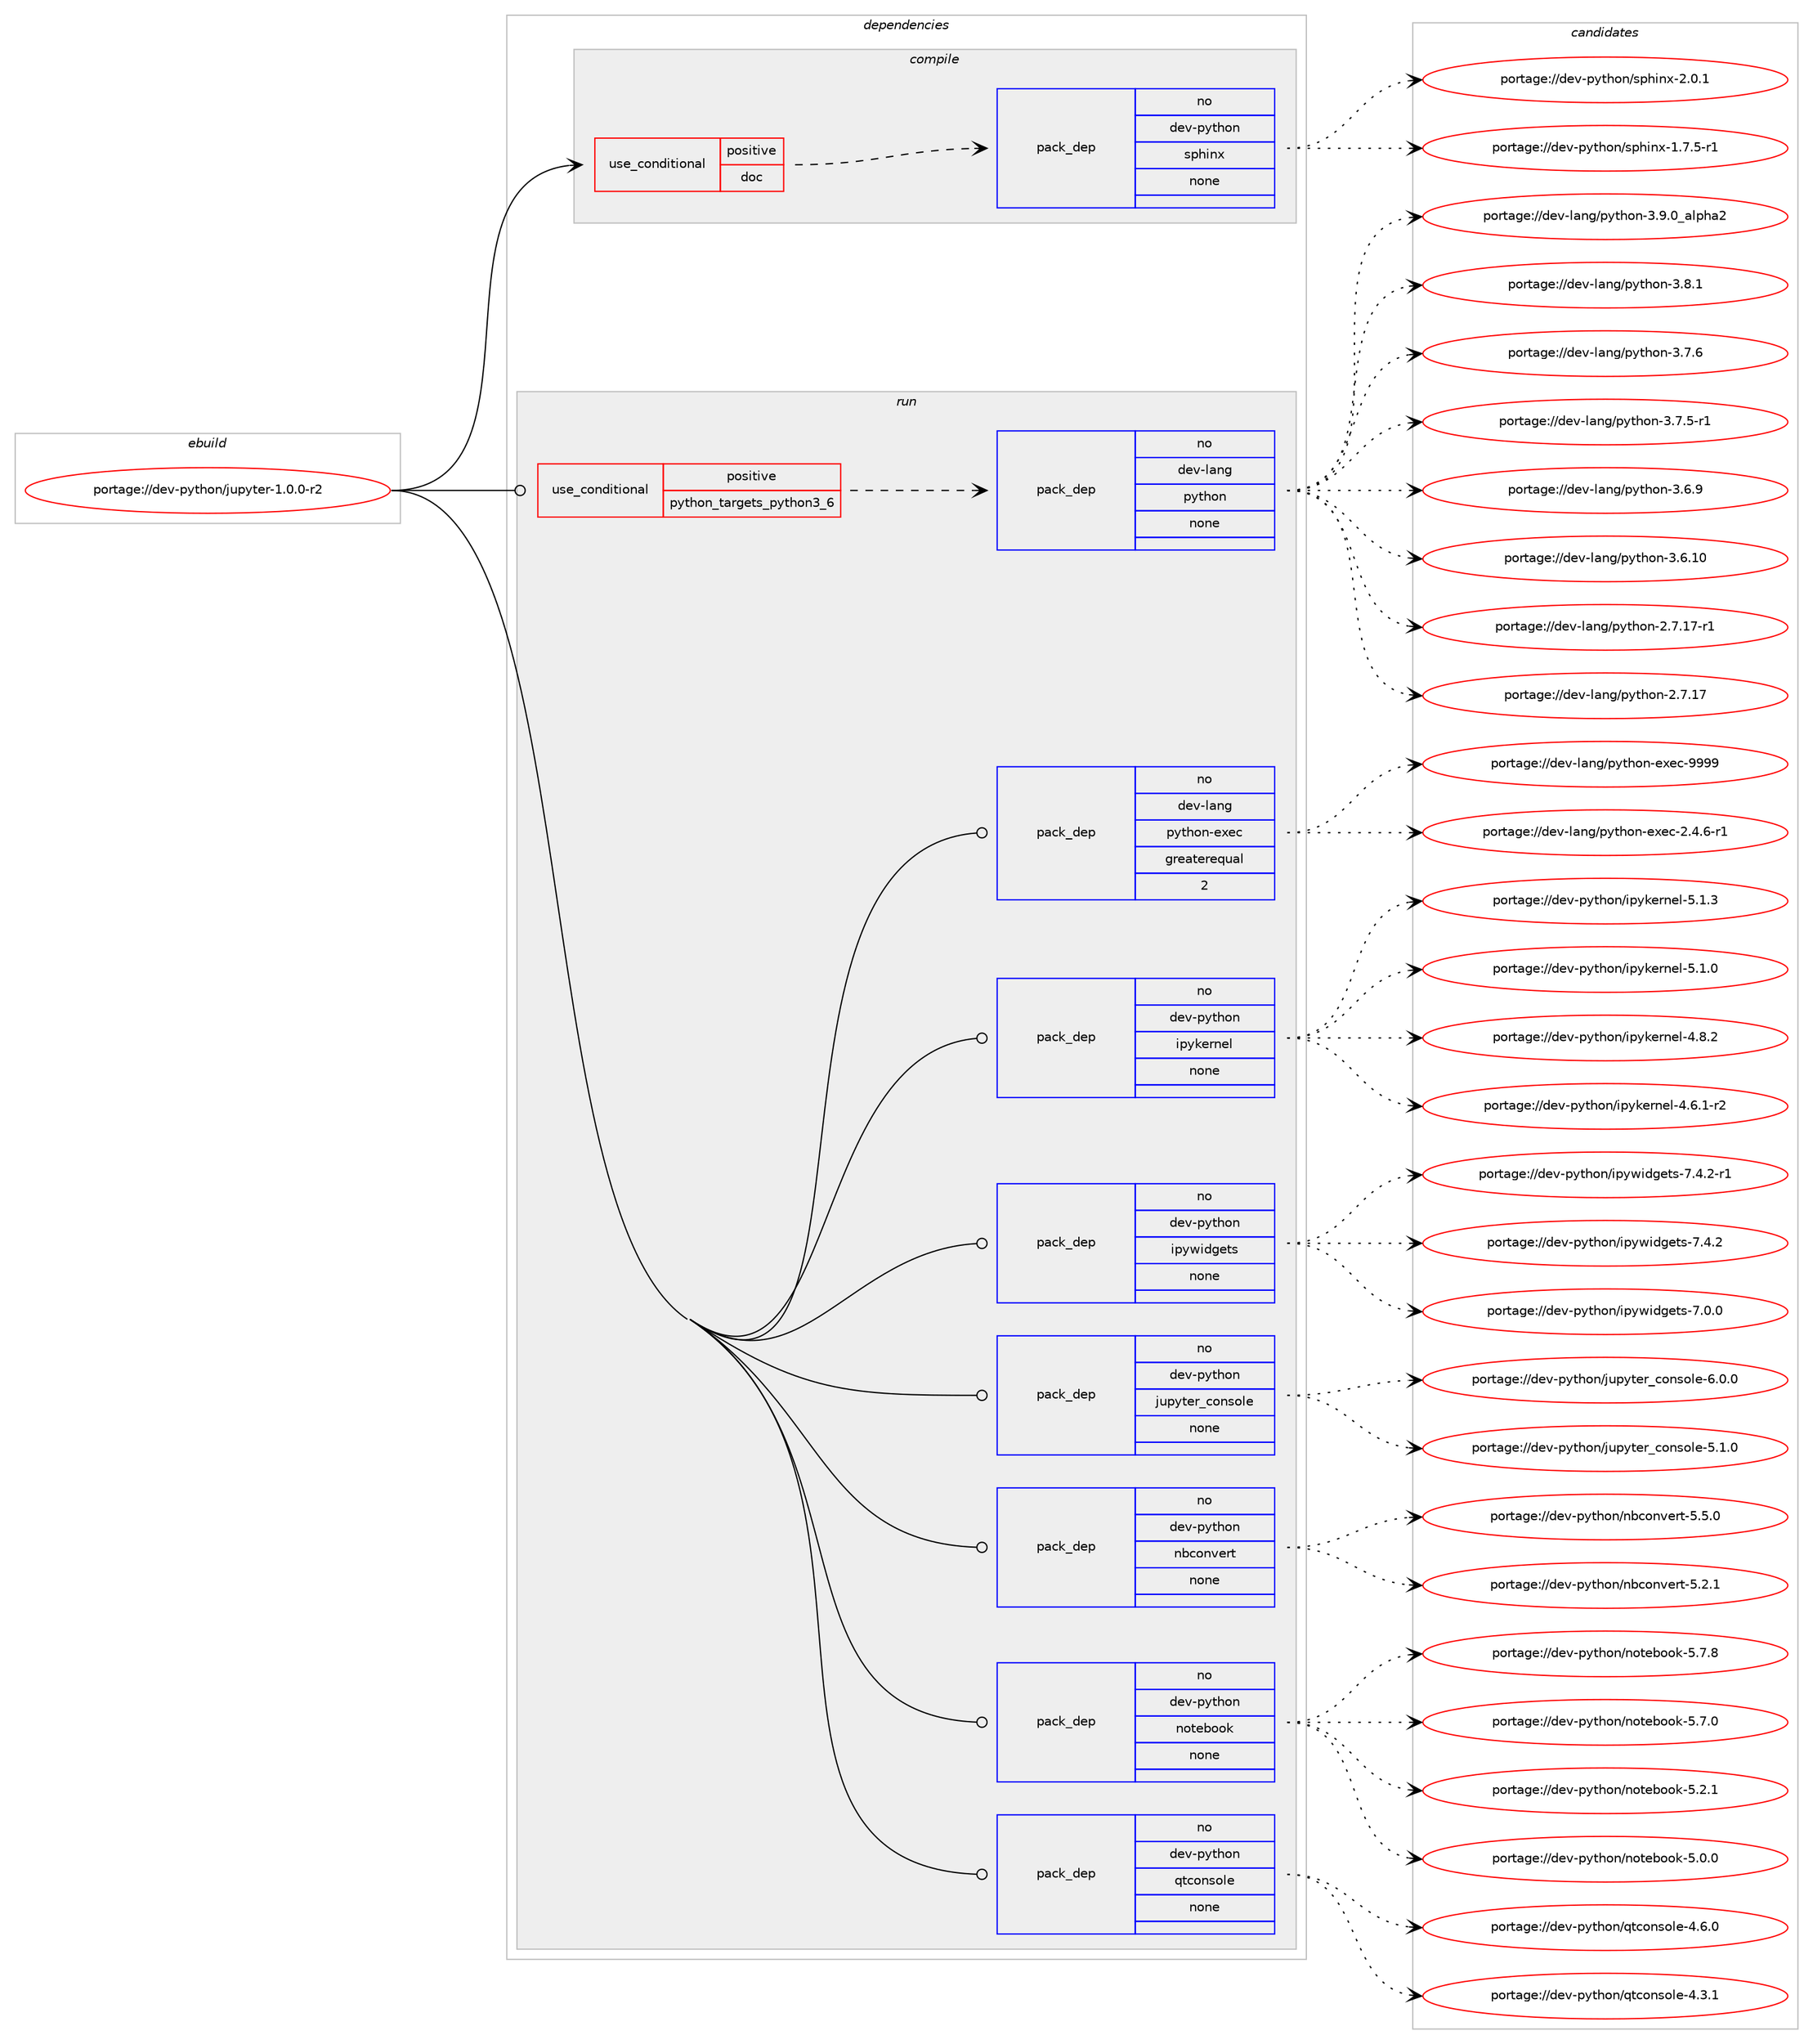 digraph prolog {

# *************
# Graph options
# *************

newrank=true;
concentrate=true;
compound=true;
graph [rankdir=LR,fontname=Helvetica,fontsize=10,ranksep=1.5];#, ranksep=2.5, nodesep=0.2];
edge  [arrowhead=vee];
node  [fontname=Helvetica,fontsize=10];

# **********
# The ebuild
# **********

subgraph cluster_leftcol {
color=gray;
label=<<i>ebuild</i>>;
id [label="portage://dev-python/jupyter-1.0.0-r2", color=red, width=4, href="../dev-python/jupyter-1.0.0-r2.svg"];
}

# ****************
# The dependencies
# ****************

subgraph cluster_midcol {
color=gray;
label=<<i>dependencies</i>>;
subgraph cluster_compile {
fillcolor="#eeeeee";
style=filled;
label=<<i>compile</i>>;
subgraph cond113844 {
dependency453529 [label=<<TABLE BORDER="0" CELLBORDER="1" CELLSPACING="0" CELLPADDING="4"><TR><TD ROWSPAN="3" CELLPADDING="10">use_conditional</TD></TR><TR><TD>positive</TD></TR><TR><TD>doc</TD></TR></TABLE>>, shape=none, color=red];
subgraph pack334703 {
dependency453530 [label=<<TABLE BORDER="0" CELLBORDER="1" CELLSPACING="0" CELLPADDING="4" WIDTH="220"><TR><TD ROWSPAN="6" CELLPADDING="30">pack_dep</TD></TR><TR><TD WIDTH="110">no</TD></TR><TR><TD>dev-python</TD></TR><TR><TD>sphinx</TD></TR><TR><TD>none</TD></TR><TR><TD></TD></TR></TABLE>>, shape=none, color=blue];
}
dependency453529:e -> dependency453530:w [weight=20,style="dashed",arrowhead="vee"];
}
id:e -> dependency453529:w [weight=20,style="solid",arrowhead="vee"];
}
subgraph cluster_compileandrun {
fillcolor="#eeeeee";
style=filled;
label=<<i>compile and run</i>>;
}
subgraph cluster_run {
fillcolor="#eeeeee";
style=filled;
label=<<i>run</i>>;
subgraph cond113845 {
dependency453531 [label=<<TABLE BORDER="0" CELLBORDER="1" CELLSPACING="0" CELLPADDING="4"><TR><TD ROWSPAN="3" CELLPADDING="10">use_conditional</TD></TR><TR><TD>positive</TD></TR><TR><TD>python_targets_python3_6</TD></TR></TABLE>>, shape=none, color=red];
subgraph pack334704 {
dependency453532 [label=<<TABLE BORDER="0" CELLBORDER="1" CELLSPACING="0" CELLPADDING="4" WIDTH="220"><TR><TD ROWSPAN="6" CELLPADDING="30">pack_dep</TD></TR><TR><TD WIDTH="110">no</TD></TR><TR><TD>dev-lang</TD></TR><TR><TD>python</TD></TR><TR><TD>none</TD></TR><TR><TD></TD></TR></TABLE>>, shape=none, color=blue];
}
dependency453531:e -> dependency453532:w [weight=20,style="dashed",arrowhead="vee"];
}
id:e -> dependency453531:w [weight=20,style="solid",arrowhead="odot"];
subgraph pack334705 {
dependency453533 [label=<<TABLE BORDER="0" CELLBORDER="1" CELLSPACING="0" CELLPADDING="4" WIDTH="220"><TR><TD ROWSPAN="6" CELLPADDING="30">pack_dep</TD></TR><TR><TD WIDTH="110">no</TD></TR><TR><TD>dev-lang</TD></TR><TR><TD>python-exec</TD></TR><TR><TD>greaterequal</TD></TR><TR><TD>2</TD></TR></TABLE>>, shape=none, color=blue];
}
id:e -> dependency453533:w [weight=20,style="solid",arrowhead="odot"];
subgraph pack334706 {
dependency453534 [label=<<TABLE BORDER="0" CELLBORDER="1" CELLSPACING="0" CELLPADDING="4" WIDTH="220"><TR><TD ROWSPAN="6" CELLPADDING="30">pack_dep</TD></TR><TR><TD WIDTH="110">no</TD></TR><TR><TD>dev-python</TD></TR><TR><TD>ipykernel</TD></TR><TR><TD>none</TD></TR><TR><TD></TD></TR></TABLE>>, shape=none, color=blue];
}
id:e -> dependency453534:w [weight=20,style="solid",arrowhead="odot"];
subgraph pack334707 {
dependency453535 [label=<<TABLE BORDER="0" CELLBORDER="1" CELLSPACING="0" CELLPADDING="4" WIDTH="220"><TR><TD ROWSPAN="6" CELLPADDING="30">pack_dep</TD></TR><TR><TD WIDTH="110">no</TD></TR><TR><TD>dev-python</TD></TR><TR><TD>ipywidgets</TD></TR><TR><TD>none</TD></TR><TR><TD></TD></TR></TABLE>>, shape=none, color=blue];
}
id:e -> dependency453535:w [weight=20,style="solid",arrowhead="odot"];
subgraph pack334708 {
dependency453536 [label=<<TABLE BORDER="0" CELLBORDER="1" CELLSPACING="0" CELLPADDING="4" WIDTH="220"><TR><TD ROWSPAN="6" CELLPADDING="30">pack_dep</TD></TR><TR><TD WIDTH="110">no</TD></TR><TR><TD>dev-python</TD></TR><TR><TD>jupyter_console</TD></TR><TR><TD>none</TD></TR><TR><TD></TD></TR></TABLE>>, shape=none, color=blue];
}
id:e -> dependency453536:w [weight=20,style="solid",arrowhead="odot"];
subgraph pack334709 {
dependency453537 [label=<<TABLE BORDER="0" CELLBORDER="1" CELLSPACING="0" CELLPADDING="4" WIDTH="220"><TR><TD ROWSPAN="6" CELLPADDING="30">pack_dep</TD></TR><TR><TD WIDTH="110">no</TD></TR><TR><TD>dev-python</TD></TR><TR><TD>nbconvert</TD></TR><TR><TD>none</TD></TR><TR><TD></TD></TR></TABLE>>, shape=none, color=blue];
}
id:e -> dependency453537:w [weight=20,style="solid",arrowhead="odot"];
subgraph pack334710 {
dependency453538 [label=<<TABLE BORDER="0" CELLBORDER="1" CELLSPACING="0" CELLPADDING="4" WIDTH="220"><TR><TD ROWSPAN="6" CELLPADDING="30">pack_dep</TD></TR><TR><TD WIDTH="110">no</TD></TR><TR><TD>dev-python</TD></TR><TR><TD>notebook</TD></TR><TR><TD>none</TD></TR><TR><TD></TD></TR></TABLE>>, shape=none, color=blue];
}
id:e -> dependency453538:w [weight=20,style="solid",arrowhead="odot"];
subgraph pack334711 {
dependency453539 [label=<<TABLE BORDER="0" CELLBORDER="1" CELLSPACING="0" CELLPADDING="4" WIDTH="220"><TR><TD ROWSPAN="6" CELLPADDING="30">pack_dep</TD></TR><TR><TD WIDTH="110">no</TD></TR><TR><TD>dev-python</TD></TR><TR><TD>qtconsole</TD></TR><TR><TD>none</TD></TR><TR><TD></TD></TR></TABLE>>, shape=none, color=blue];
}
id:e -> dependency453539:w [weight=20,style="solid",arrowhead="odot"];
}
}

# **************
# The candidates
# **************

subgraph cluster_choices {
rank=same;
color=gray;
label=<<i>candidates</i>>;

subgraph choice334703 {
color=black;
nodesep=1;
choice1001011184511212111610411111047115112104105110120455046484649 [label="portage://dev-python/sphinx-2.0.1", color=red, width=4,href="../dev-python/sphinx-2.0.1.svg"];
choice10010111845112121116104111110471151121041051101204549465546534511449 [label="portage://dev-python/sphinx-1.7.5-r1", color=red, width=4,href="../dev-python/sphinx-1.7.5-r1.svg"];
dependency453530:e -> choice1001011184511212111610411111047115112104105110120455046484649:w [style=dotted,weight="100"];
dependency453530:e -> choice10010111845112121116104111110471151121041051101204549465546534511449:w [style=dotted,weight="100"];
}
subgraph choice334704 {
color=black;
nodesep=1;
choice10010111845108971101034711212111610411111045514657464895971081121049750 [label="portage://dev-lang/python-3.9.0_alpha2", color=red, width=4,href="../dev-lang/python-3.9.0_alpha2.svg"];
choice100101118451089711010347112121116104111110455146564649 [label="portage://dev-lang/python-3.8.1", color=red, width=4,href="../dev-lang/python-3.8.1.svg"];
choice100101118451089711010347112121116104111110455146554654 [label="portage://dev-lang/python-3.7.6", color=red, width=4,href="../dev-lang/python-3.7.6.svg"];
choice1001011184510897110103471121211161041111104551465546534511449 [label="portage://dev-lang/python-3.7.5-r1", color=red, width=4,href="../dev-lang/python-3.7.5-r1.svg"];
choice100101118451089711010347112121116104111110455146544657 [label="portage://dev-lang/python-3.6.9", color=red, width=4,href="../dev-lang/python-3.6.9.svg"];
choice10010111845108971101034711212111610411111045514654464948 [label="portage://dev-lang/python-3.6.10", color=red, width=4,href="../dev-lang/python-3.6.10.svg"];
choice100101118451089711010347112121116104111110455046554649554511449 [label="portage://dev-lang/python-2.7.17-r1", color=red, width=4,href="../dev-lang/python-2.7.17-r1.svg"];
choice10010111845108971101034711212111610411111045504655464955 [label="portage://dev-lang/python-2.7.17", color=red, width=4,href="../dev-lang/python-2.7.17.svg"];
dependency453532:e -> choice10010111845108971101034711212111610411111045514657464895971081121049750:w [style=dotted,weight="100"];
dependency453532:e -> choice100101118451089711010347112121116104111110455146564649:w [style=dotted,weight="100"];
dependency453532:e -> choice100101118451089711010347112121116104111110455146554654:w [style=dotted,weight="100"];
dependency453532:e -> choice1001011184510897110103471121211161041111104551465546534511449:w [style=dotted,weight="100"];
dependency453532:e -> choice100101118451089711010347112121116104111110455146544657:w [style=dotted,weight="100"];
dependency453532:e -> choice10010111845108971101034711212111610411111045514654464948:w [style=dotted,weight="100"];
dependency453532:e -> choice100101118451089711010347112121116104111110455046554649554511449:w [style=dotted,weight="100"];
dependency453532:e -> choice10010111845108971101034711212111610411111045504655464955:w [style=dotted,weight="100"];
}
subgraph choice334705 {
color=black;
nodesep=1;
choice10010111845108971101034711212111610411111045101120101994557575757 [label="portage://dev-lang/python-exec-9999", color=red, width=4,href="../dev-lang/python-exec-9999.svg"];
choice10010111845108971101034711212111610411111045101120101994550465246544511449 [label="portage://dev-lang/python-exec-2.4.6-r1", color=red, width=4,href="../dev-lang/python-exec-2.4.6-r1.svg"];
dependency453533:e -> choice10010111845108971101034711212111610411111045101120101994557575757:w [style=dotted,weight="100"];
dependency453533:e -> choice10010111845108971101034711212111610411111045101120101994550465246544511449:w [style=dotted,weight="100"];
}
subgraph choice334706 {
color=black;
nodesep=1;
choice1001011184511212111610411111047105112121107101114110101108455346494651 [label="portage://dev-python/ipykernel-5.1.3", color=red, width=4,href="../dev-python/ipykernel-5.1.3.svg"];
choice1001011184511212111610411111047105112121107101114110101108455346494648 [label="portage://dev-python/ipykernel-5.1.0", color=red, width=4,href="../dev-python/ipykernel-5.1.0.svg"];
choice1001011184511212111610411111047105112121107101114110101108455246564650 [label="portage://dev-python/ipykernel-4.8.2", color=red, width=4,href="../dev-python/ipykernel-4.8.2.svg"];
choice10010111845112121116104111110471051121211071011141101011084552465446494511450 [label="portage://dev-python/ipykernel-4.6.1-r2", color=red, width=4,href="../dev-python/ipykernel-4.6.1-r2.svg"];
dependency453534:e -> choice1001011184511212111610411111047105112121107101114110101108455346494651:w [style=dotted,weight="100"];
dependency453534:e -> choice1001011184511212111610411111047105112121107101114110101108455346494648:w [style=dotted,weight="100"];
dependency453534:e -> choice1001011184511212111610411111047105112121107101114110101108455246564650:w [style=dotted,weight="100"];
dependency453534:e -> choice10010111845112121116104111110471051121211071011141101011084552465446494511450:w [style=dotted,weight="100"];
}
subgraph choice334707 {
color=black;
nodesep=1;
choice10010111845112121116104111110471051121211191051001031011161154555465246504511449 [label="portage://dev-python/ipywidgets-7.4.2-r1", color=red, width=4,href="../dev-python/ipywidgets-7.4.2-r1.svg"];
choice1001011184511212111610411111047105112121119105100103101116115455546524650 [label="portage://dev-python/ipywidgets-7.4.2", color=red, width=4,href="../dev-python/ipywidgets-7.4.2.svg"];
choice1001011184511212111610411111047105112121119105100103101116115455546484648 [label="portage://dev-python/ipywidgets-7.0.0", color=red, width=4,href="../dev-python/ipywidgets-7.0.0.svg"];
dependency453535:e -> choice10010111845112121116104111110471051121211191051001031011161154555465246504511449:w [style=dotted,weight="100"];
dependency453535:e -> choice1001011184511212111610411111047105112121119105100103101116115455546524650:w [style=dotted,weight="100"];
dependency453535:e -> choice1001011184511212111610411111047105112121119105100103101116115455546484648:w [style=dotted,weight="100"];
}
subgraph choice334708 {
color=black;
nodesep=1;
choice10010111845112121116104111110471061171121211161011149599111110115111108101455446484648 [label="portage://dev-python/jupyter_console-6.0.0", color=red, width=4,href="../dev-python/jupyter_console-6.0.0.svg"];
choice10010111845112121116104111110471061171121211161011149599111110115111108101455346494648 [label="portage://dev-python/jupyter_console-5.1.0", color=red, width=4,href="../dev-python/jupyter_console-5.1.0.svg"];
dependency453536:e -> choice10010111845112121116104111110471061171121211161011149599111110115111108101455446484648:w [style=dotted,weight="100"];
dependency453536:e -> choice10010111845112121116104111110471061171121211161011149599111110115111108101455346494648:w [style=dotted,weight="100"];
}
subgraph choice334709 {
color=black;
nodesep=1;
choice10010111845112121116104111110471109899111110118101114116455346534648 [label="portage://dev-python/nbconvert-5.5.0", color=red, width=4,href="../dev-python/nbconvert-5.5.0.svg"];
choice10010111845112121116104111110471109899111110118101114116455346504649 [label="portage://dev-python/nbconvert-5.2.1", color=red, width=4,href="../dev-python/nbconvert-5.2.1.svg"];
dependency453537:e -> choice10010111845112121116104111110471109899111110118101114116455346534648:w [style=dotted,weight="100"];
dependency453537:e -> choice10010111845112121116104111110471109899111110118101114116455346504649:w [style=dotted,weight="100"];
}
subgraph choice334710 {
color=black;
nodesep=1;
choice100101118451121211161041111104711011111610198111111107455346554656 [label="portage://dev-python/notebook-5.7.8", color=red, width=4,href="../dev-python/notebook-5.7.8.svg"];
choice100101118451121211161041111104711011111610198111111107455346554648 [label="portage://dev-python/notebook-5.7.0", color=red, width=4,href="../dev-python/notebook-5.7.0.svg"];
choice100101118451121211161041111104711011111610198111111107455346504649 [label="portage://dev-python/notebook-5.2.1", color=red, width=4,href="../dev-python/notebook-5.2.1.svg"];
choice100101118451121211161041111104711011111610198111111107455346484648 [label="portage://dev-python/notebook-5.0.0", color=red, width=4,href="../dev-python/notebook-5.0.0.svg"];
dependency453538:e -> choice100101118451121211161041111104711011111610198111111107455346554656:w [style=dotted,weight="100"];
dependency453538:e -> choice100101118451121211161041111104711011111610198111111107455346554648:w [style=dotted,weight="100"];
dependency453538:e -> choice100101118451121211161041111104711011111610198111111107455346504649:w [style=dotted,weight="100"];
dependency453538:e -> choice100101118451121211161041111104711011111610198111111107455346484648:w [style=dotted,weight="100"];
}
subgraph choice334711 {
color=black;
nodesep=1;
choice100101118451121211161041111104711311699111110115111108101455246544648 [label="portage://dev-python/qtconsole-4.6.0", color=red, width=4,href="../dev-python/qtconsole-4.6.0.svg"];
choice100101118451121211161041111104711311699111110115111108101455246514649 [label="portage://dev-python/qtconsole-4.3.1", color=red, width=4,href="../dev-python/qtconsole-4.3.1.svg"];
dependency453539:e -> choice100101118451121211161041111104711311699111110115111108101455246544648:w [style=dotted,weight="100"];
dependency453539:e -> choice100101118451121211161041111104711311699111110115111108101455246514649:w [style=dotted,weight="100"];
}
}

}
